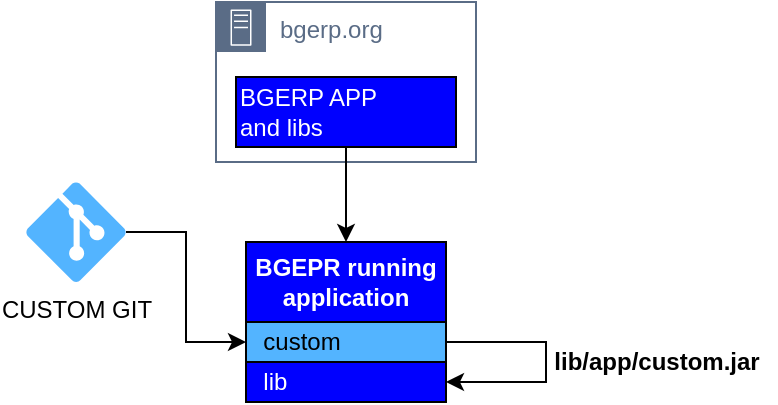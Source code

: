 <mxfile compressed="false" version="16.5.1" type="device">
  <diagram id="ETWsS70P1tHz5V-jA7J0" name="Page-1">
    <mxGraphModel dx="1102" dy="875" grid="1" gridSize="10" guides="1" tooltips="1" connect="1" arrows="1" fold="1" page="1" pageScale="1" pageWidth="827" pageHeight="1169" math="0" shadow="0">
      <root>
        <mxCell id="0" />
        <mxCell id="1" parent="0" />
        <mxCell id="qZ7mvPWVtpQdx_aLzNMV-39" style="edgeStyle=orthogonalEdgeStyle;rounded=0;orthogonalLoop=1;jettySize=auto;html=1;exitX=1;exitY=0.5;exitDx=0;exitDy=0;exitPerimeter=0;entryX=0;entryY=0.5;entryDx=0;entryDy=0;fontColor=#FFFFFF;startArrow=none;startFill=0;" parent="1" source="qZ7mvPWVtpQdx_aLzNMV-26" target="qZ7mvPWVtpQdx_aLzNMV-36" edge="1">
          <mxGeometry relative="1" as="geometry">
            <Array as="points">
              <mxPoint x="420" y="165" />
              <mxPoint x="420" y="220" />
            </Array>
          </mxGeometry>
        </mxCell>
        <mxCell id="qZ7mvPWVtpQdx_aLzNMV-26" value="CUSTOM GIT" style="verticalLabelPosition=bottom;html=1;verticalAlign=top;align=center;strokeColor=none;fillColor=#53B4FF;shape=mxgraph.azure.git_repository;" parent="1" vertex="1">
          <mxGeometry x="340" y="140" width="50" height="50" as="geometry" />
        </mxCell>
        <mxCell id="qZ7mvPWVtpQdx_aLzNMV-35" value="BGEPR running application" style="rounded=0;whiteSpace=wrap;html=1;fillColor=#0000FF;fontColor=#FFFFFF;fontStyle=1" parent="1" vertex="1">
          <mxGeometry x="450" y="170" width="100" height="40" as="geometry" />
        </mxCell>
        <mxCell id="qZ7mvPWVtpQdx_aLzNMV-40" style="edgeStyle=orthogonalEdgeStyle;rounded=0;orthogonalLoop=1;jettySize=auto;html=1;exitX=1;exitY=0.5;exitDx=0;exitDy=0;fontColor=#FFFFFF;startArrow=none;startFill=0;entryX=1;entryY=0.5;entryDx=0;entryDy=0;" parent="1" source="qZ7mvPWVtpQdx_aLzNMV-36" target="qZ7mvPWVtpQdx_aLzNMV-38" edge="1">
          <mxGeometry relative="1" as="geometry">
            <mxPoint x="570" y="250" as="targetPoint" />
            <Array as="points">
              <mxPoint x="600" y="220" />
              <mxPoint x="600" y="240" />
            </Array>
          </mxGeometry>
        </mxCell>
        <mxCell id="qZ7mvPWVtpQdx_aLzNMV-36" value="&amp;nbsp; custom" style="rounded=0;whiteSpace=wrap;html=1;fillColor=#53B4FF;fontColor=#000000;align=left;" parent="1" vertex="1">
          <mxGeometry x="450" y="210" width="100" height="20" as="geometry" />
        </mxCell>
        <mxCell id="qZ7mvPWVtpQdx_aLzNMV-38" value="&amp;nbsp; lib" style="rounded=0;whiteSpace=wrap;html=1;fillColor=#0000FF;fontColor=#FFFFFF;align=left;" parent="1" vertex="1">
          <mxGeometry x="450" y="230" width="100" height="20" as="geometry" />
        </mxCell>
        <mxCell id="qZ7mvPWVtpQdx_aLzNMV-41" value="lib/app/custom.jar" style="text;html=1;resizable=0;autosize=1;align=center;verticalAlign=middle;points=[];fillColor=none;strokeColor=none;rounded=0;fontColor=#000000;fontStyle=1" parent="1" vertex="1">
          <mxGeometry x="595" y="220" width="120" height="20" as="geometry" />
        </mxCell>
        <mxCell id="SnS5S7NtkSD54oG2H7kG-25" value="bgerp.org&lt;br&gt;" style="points=[[0,0],[0.25,0],[0.5,0],[0.75,0],[1,0],[1,0.25],[1,0.5],[1,0.75],[1,1],[0.75,1],[0.5,1],[0.25,1],[0,1],[0,0.75],[0,0.5],[0,0.25]];outlineConnect=0;gradientColor=none;html=1;whiteSpace=wrap;fontSize=12;fontStyle=0;container=1;pointerEvents=0;collapsible=0;recursiveResize=0;shape=mxgraph.aws4.group;grIcon=mxgraph.aws4.group_on_premise;strokeColor=#5A6C86;fillColor=none;verticalAlign=top;align=left;spacingLeft=30;fontColor=#5A6C86;dashed=0;" vertex="1" parent="1">
          <mxGeometry x="435" y="50" width="130" height="80" as="geometry" />
        </mxCell>
        <mxCell id="SnS5S7NtkSD54oG2H7kG-27" value="BGERP APP &lt;br&gt;and libs" style="rounded=0;whiteSpace=wrap;html=1;fillColor=#0000FF;fontColor=#FFFFFF;align=left;" vertex="1" parent="SnS5S7NtkSD54oG2H7kG-25">
          <mxGeometry x="10" y="37.5" width="110" height="35" as="geometry" />
        </mxCell>
        <mxCell id="SnS5S7NtkSD54oG2H7kG-26" style="edgeStyle=orthogonalEdgeStyle;rounded=0;orthogonalLoop=1;jettySize=auto;html=1;exitX=0.5;exitY=1;exitDx=0;exitDy=0;" edge="1" parent="1" source="SnS5S7NtkSD54oG2H7kG-25" target="SnS5S7NtkSD54oG2H7kG-25">
          <mxGeometry relative="1" as="geometry" />
        </mxCell>
        <mxCell id="SnS5S7NtkSD54oG2H7kG-28" style="edgeStyle=orthogonalEdgeStyle;rounded=0;orthogonalLoop=1;jettySize=auto;html=1;exitX=0.5;exitY=1;exitDx=0;exitDy=0;entryX=0.5;entryY=0;entryDx=0;entryDy=0;" edge="1" parent="1" source="SnS5S7NtkSD54oG2H7kG-27" target="qZ7mvPWVtpQdx_aLzNMV-35">
          <mxGeometry relative="1" as="geometry">
            <Array as="points">
              <mxPoint x="500" y="130" />
              <mxPoint x="500" y="130" />
            </Array>
          </mxGeometry>
        </mxCell>
      </root>
    </mxGraphModel>
  </diagram>
</mxfile>
